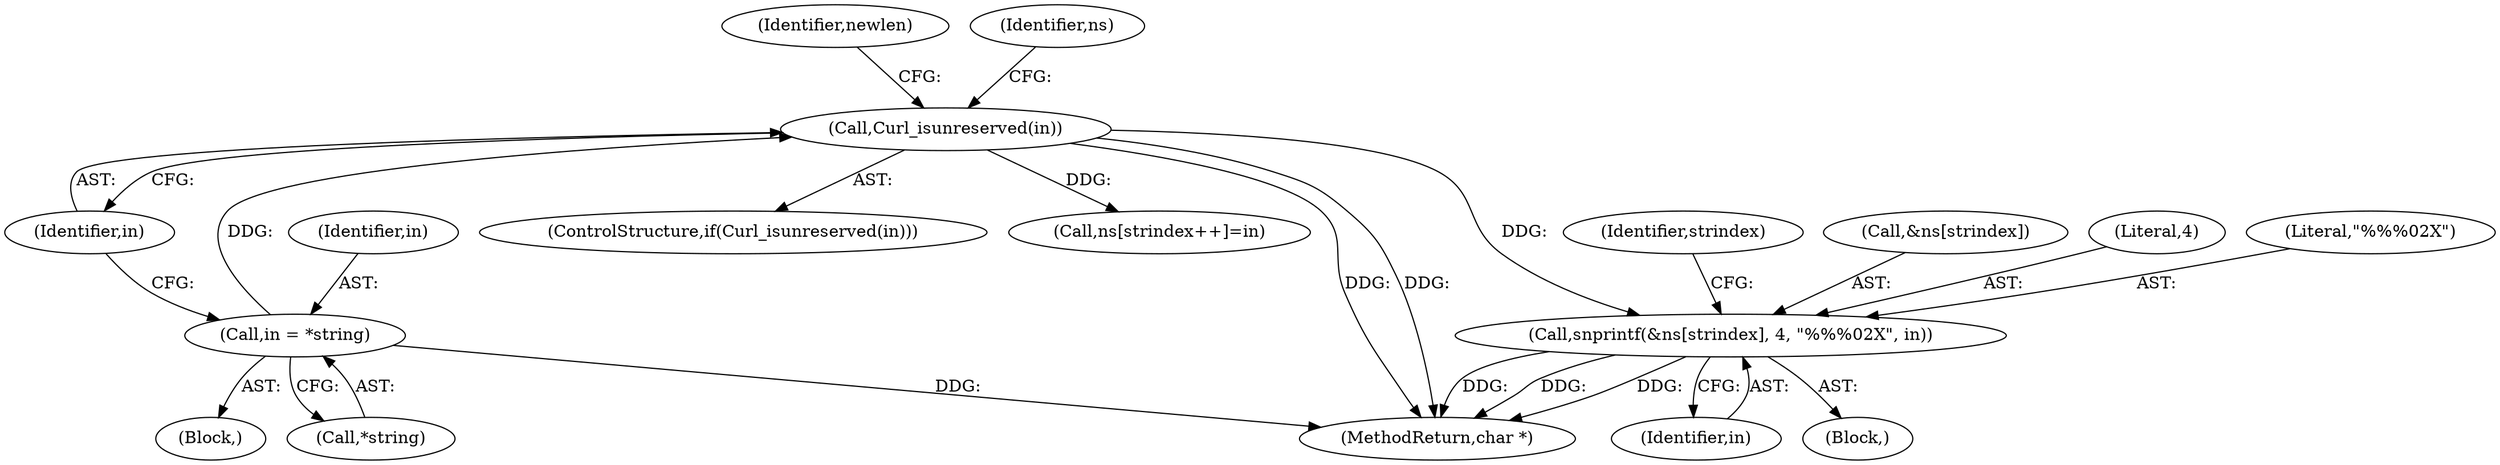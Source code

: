 digraph "0_curl_75ca568fa1c19de4c5358fed246686de8467c238@API" {
"1000215" [label="(Call,snprintf(&ns[strindex], 4, \"%%%02X\", in))"];
"1000162" [label="(Call,Curl_isunreserved(in))"];
"1000157" [label="(Call,in = *string)"];
"1000163" [label="(Identifier,in)"];
"1000224" [label="(Identifier,strindex)"];
"1000173" [label="(Identifier,newlen)"];
"1000161" [label="(ControlStructure,if(Curl_isunreserved(in)))"];
"1000166" [label="(Identifier,ns)"];
"1000164" [label="(Call,ns[strindex++]=in)"];
"1000156" [label="(Block,)"];
"1000216" [label="(Call,&ns[strindex])"];
"1000159" [label="(Call,*string)"];
"1000158" [label="(Identifier,in)"];
"1000235" [label="(MethodReturn,char *)"];
"1000222" [label="(Identifier,in)"];
"1000220" [label="(Literal,4)"];
"1000221" [label="(Literal,\"%%%02X\")"];
"1000162" [label="(Call,Curl_isunreserved(in))"];
"1000215" [label="(Call,snprintf(&ns[strindex], 4, \"%%%02X\", in))"];
"1000171" [label="(Block,)"];
"1000157" [label="(Call,in = *string)"];
"1000215" -> "1000171"  [label="AST: "];
"1000215" -> "1000222"  [label="CFG: "];
"1000216" -> "1000215"  [label="AST: "];
"1000220" -> "1000215"  [label="AST: "];
"1000221" -> "1000215"  [label="AST: "];
"1000222" -> "1000215"  [label="AST: "];
"1000224" -> "1000215"  [label="CFG: "];
"1000215" -> "1000235"  [label="DDG: "];
"1000215" -> "1000235"  [label="DDG: "];
"1000215" -> "1000235"  [label="DDG: "];
"1000162" -> "1000215"  [label="DDG: "];
"1000162" -> "1000161"  [label="AST: "];
"1000162" -> "1000163"  [label="CFG: "];
"1000163" -> "1000162"  [label="AST: "];
"1000166" -> "1000162"  [label="CFG: "];
"1000173" -> "1000162"  [label="CFG: "];
"1000162" -> "1000235"  [label="DDG: "];
"1000162" -> "1000235"  [label="DDG: "];
"1000157" -> "1000162"  [label="DDG: "];
"1000162" -> "1000164"  [label="DDG: "];
"1000157" -> "1000156"  [label="AST: "];
"1000157" -> "1000159"  [label="CFG: "];
"1000158" -> "1000157"  [label="AST: "];
"1000159" -> "1000157"  [label="AST: "];
"1000163" -> "1000157"  [label="CFG: "];
"1000157" -> "1000235"  [label="DDG: "];
}
